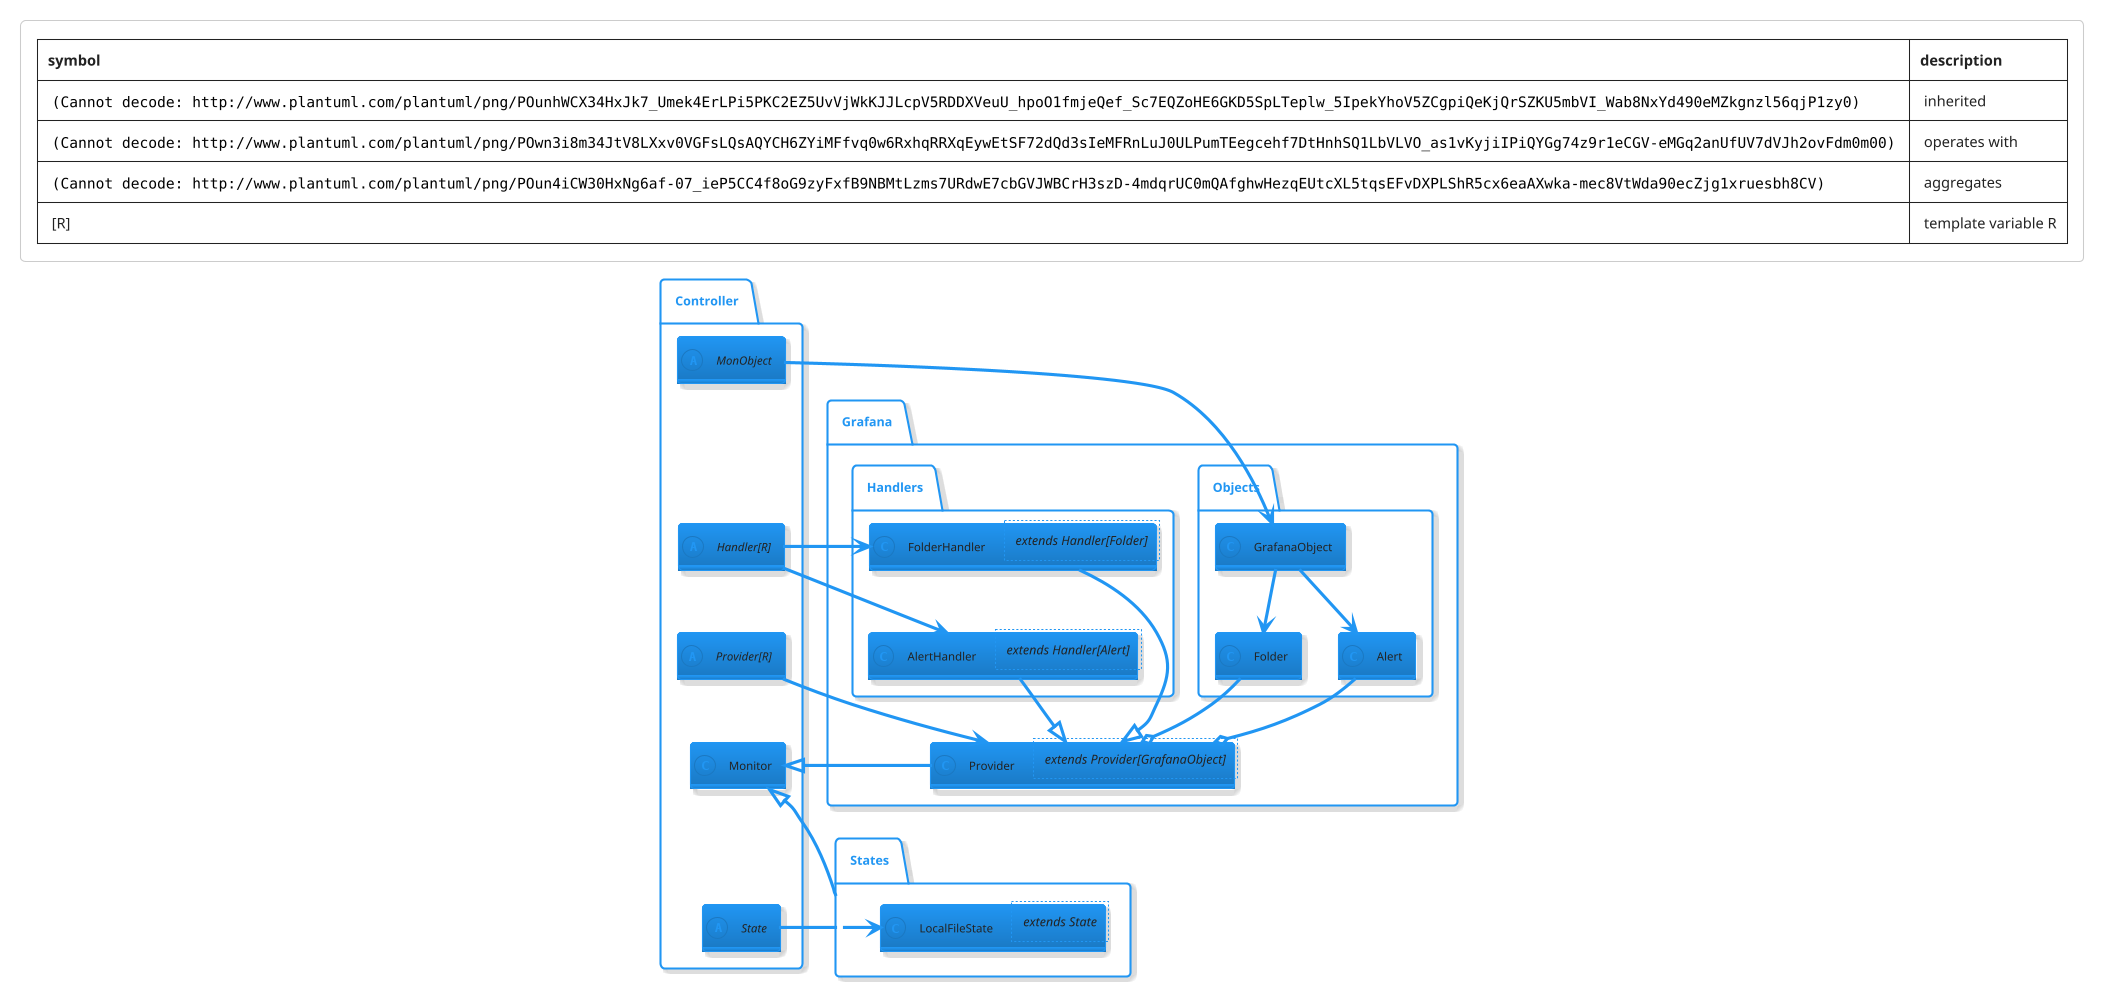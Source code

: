 @startuml components
!theme materia-outline
hide empty methods
hide empty members
' skinparam monochrome true
skinparam groupInheritance 2

' skinparam Backgroundcolor white
skinparam Backgroundcolor transparent

' skinparam linetype ortho

' UML guide: https://www.guru99.com/uml-cheatsheet-reference-guide.html#2

package "Controller" as controller {

    class "Monitor" as monitor {}
    abstract class "Handler[R]" as genericHandler {}
    abstract class "MonObject" as genericObject {}
    abstract class "Provider[R]" as genericProvider {}
    abstract class "State" as genericState {}

    genericObject -down[hidden]-> genericHandler
    genericHandler -down[hidden]-> genericProvider
    genericProvider -down[hidden]-> monitor
    monitor -down[hidden]-> genericState
}



package "Grafana" as GrafanaPackage {
    

    class "Provider<extends Provider[GrafanaObject]>" as GrafanaProvider {}

    package "Handlers" as GrafanaHandlers {

        class FolderHandler <extends Handler[Folder]> {}
        class AlertHandler <extends Handler[Alert]> {}

        FolderHandler -down[hidden]->AlertHandler
    }

    package "Objects" as GrafanaObjects {
        class "GrafanaObject" as GrafanaObject {}
        class Folder {}
        class Alert {}

        GrafanaObject --> Folder
        GrafanaObject --> Alert
    }


    Folder --o GrafanaProvider
    Alert --o GrafanaProvider

    AlertHandler --|> GrafanaProvider
    FolderHandler --|> GrafanaProvider

}


package "States" as statesPackage {
    class "LocalFileState<extends State>" as LocalFileState {}
}

genericHandler -> AlertHandler
genericHandler -> FolderHandler

genericObject --> GrafanaObject
genericProvider -> GrafanaProvider

genericState -right- statesPackage
statesPackage -right-> LocalFileState

GrafanaProvider -----|> monitor
statesPackage-up-|> monitor



' Layout juggling hacks
LocalFileState -up[hidden]->GrafanaProvider


' White-Black versions
!$inheritanceArrowWB = "<img:http://www.plantuml.com/plantuml/png/LOuniiCW34HxJg7_UnTS8EEhh44nJ43A236vVd3dp5PltnQx3uVvx2tyUU7ErE5i5PjERrKuZ5ULDmoTkegcOhf6RlDkHa7MJvMJdcZZRX8i7sgPBMbJ8r7XS9Nqlu91Y3zun10GQRDw5jyU5-yiUVtx0W00>"
!$hollowArrowWB = "<img:http://www.plantuml.com/plantuml/png/LOun4i8m30HxlqBGfyW7c7pb4elOWoKniZmqF9wa2tFLxJQxz837a9PkKLYO1C5UCTc8LfLJVrLzmo4afhOLDs4A7rVJ2x9zgkxqHEjNiy7pQfxPDslcfAQSJaZtO-Y4-U-kSqgOQVAwbvY-ZnCihFa8_040>"
!$aggregationArrowWB = "<img:http://www.plantuml.com/plantuml/png/LOun4iCW30HxNg6aTy4F_9KpA8O9I1aX9jyFxfovQc-lk7qup6TluU65ErE7irLiEhrLuJ3ULJumTEegcehf6hdDkna5MRzLJdgXZRj9i7oePRQaJOr4XSDLqdC5Wn3_y8WX8D9czIo-wSKxIrx_VW00>"


' Colored versions
!$inheritanceArrow = "<img:http://www.plantuml.com/plantuml/png/POunhWCX34HxJk7_Umek4ErLPi5PKC2EZ5UvVjWkKJJLcpV5RDDXVeuU_hpoO1fmjeQef_Sc7EQZoHE6GKD5SpLTeplw_5IpekYhoV5ZCgpiQeKjQrSZKU5mbVI_Wab8NxYd490eMZkgnzl56qjP1zy0>"
!$hollowArrow = "<img:http://www.plantuml.com/plantuml/png/POwn3i8m34JtV8LXxv0VGFsLQsAQYCH6ZYiMFfvq0w6RxhqRRXqEywEtSF72dQd3sIeMFRnLuJ0ULPumTEegcehf7DtHnhSQ1LbVLVO_as1vKyjiIPiQYGg74z9r1eCGV-eMGq2anUfUV7dVJh2ovFdm0m00>"
!$aggregationArrow = "<img:http://www.plantuml.com/plantuml/png/POun4iCW30HxNg6af-07_ieP5CC4f8oG9zyFxfB9NBMtLzms7URdwE7cbGVJWBCrH3szD-4mdqrUC0mQAfghwHezqEUtcXL5tqsEFvDXPLShR5cx6eaAXwka-mec8VtWda90ecZjg1xruesbh8CV>"


legend top right
|=symbol|=description|
| $inheritanceArrow | inherited |
| $hollowArrow | operates with |
| $aggregationArrow | aggregates |
| [R] | template variable R|
endlegend

@enduml
